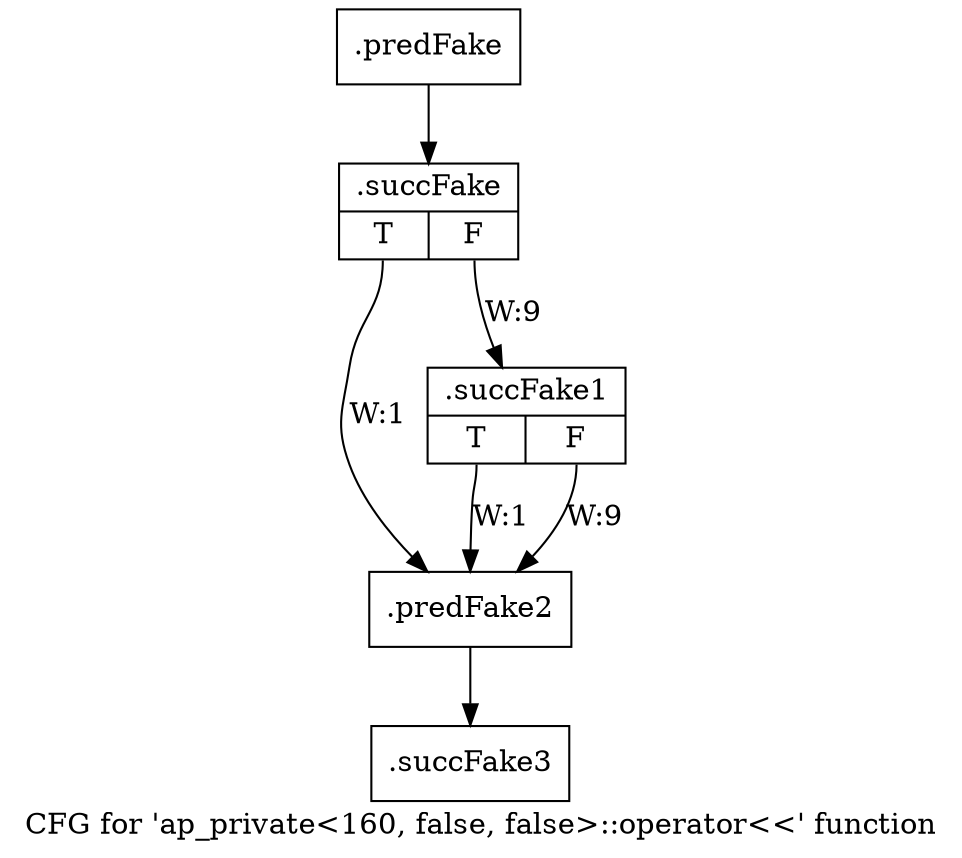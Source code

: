 digraph "CFG for 'ap_private\<160, false, false\>::operator\<\<' function" {
	label="CFG for 'ap_private\<160, false, false\>::operator\<\<' function";

	Node0x59f6360 [shape=record,filename="",linenumber="",label="{.predFake}"];
	Node0x59f6360 -> Node0x6168390[ callList="" memoryops="" filename="/mnt/xilinx/Vitis_HLS/2021.2/include/etc/ap_private.h" execusionnum="8"];
	Node0x6168390 [shape=record,filename="/mnt/xilinx/Vitis_HLS/2021.2/include/etc/ap_private.h",linenumber="4068",label="{.succFake|{<s0>T|<s1>F}}"];
	Node0x6168390:s0 -> Node0x59f86a0[label="W:1" callList="" memoryops="" filename="/mnt/xilinx/Vitis_HLS/2021.2/include/etc/ap_private.h" execusionnum="0"];
	Node0x6168390:s1 -> Node0x61683e0[label="W:9" callList="" memoryops="" filename="/mnt/xilinx/Vitis_HLS/2021.2/include/etc/ap_private.h" execusionnum="8"];
	Node0x61683e0 [shape=record,filename="/mnt/xilinx/Vitis_HLS/2021.2/include/etc/ap_private.h",linenumber="4068",label="{.succFake1|{<s0>T|<s1>F}}"];
	Node0x61683e0:s0 -> Node0x59f86a0[label="W:1" callList="" memoryops="" filename="/mnt/xilinx/Vitis_HLS/2021.2/include/etc/ap_private.h" execusionnum="0"];
	Node0x61683e0:s1 -> Node0x59f86a0[label="W:9" callList="" memoryops="" filename="/mnt/xilinx/Vitis_HLS/2021.2/include/etc/ap_private.h" execusionnum="8"];
	Node0x59f86a0 [shape=record,filename="/mnt/xilinx/Vitis_HLS/2021.2/include/etc/ap_private.h",linenumber="4068",label="{.predFake2}"];
	Node0x59f86a0 -> Node0x61684e0[ callList="" memoryops="" filename="/mnt/xilinx/Vitis_HLS/2021.2/include/etc/ap_private.h" execusionnum="8"];
	Node0x61684e0 [shape=record,filename="/mnt/xilinx/Vitis_HLS/2021.2/include/etc/ap_private.h",linenumber="4068",label="{.succFake3}"];
}
